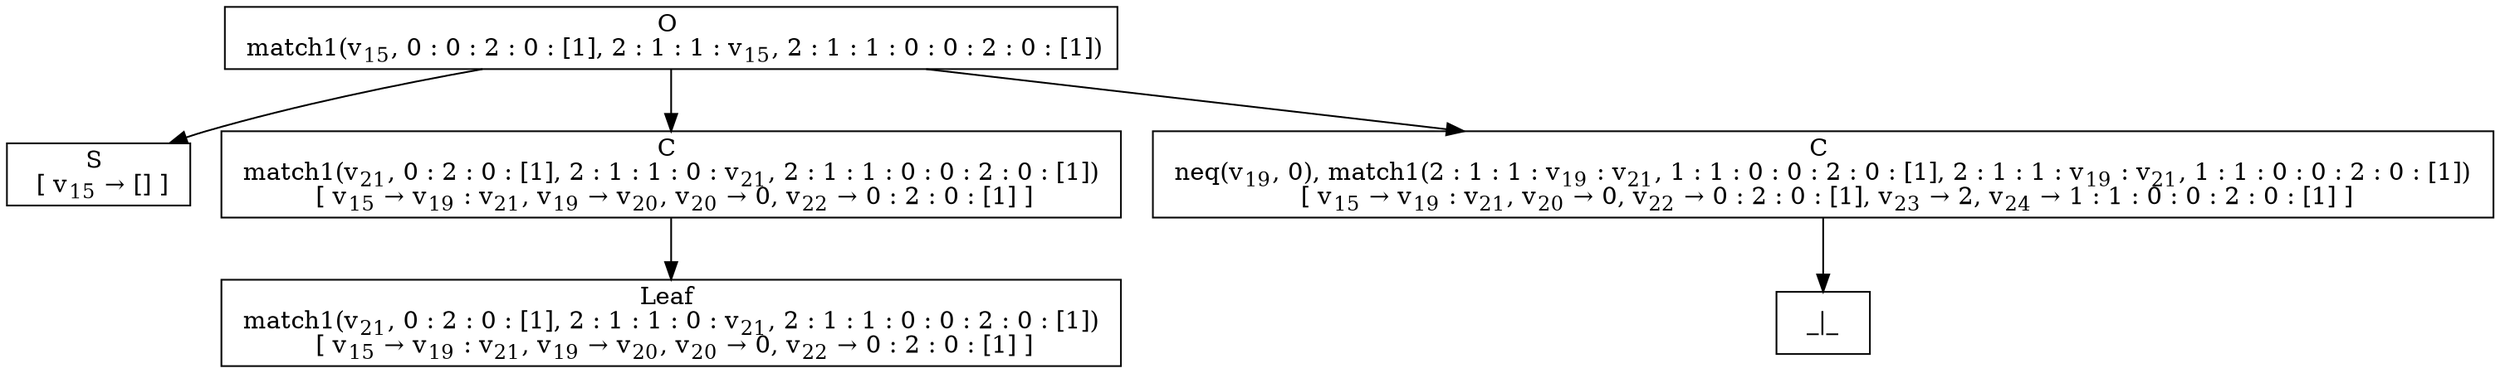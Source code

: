 digraph {
    graph [rankdir=TB
          ,bgcolor=transparent];
    node [shape=box
         ,fillcolor=white
         ,style=filled];
    0 [label=<O <BR/> match1(v<SUB>15</SUB>, 0 : 0 : 2 : 0 : [1], 2 : 1 : 1 : v<SUB>15</SUB>, 2 : 1 : 1 : 0 : 0 : 2 : 0 : [1])>];
    1 [label=<S <BR/>  [ v<SUB>15</SUB> &rarr; [] ] >];
    2 [label=<C <BR/> match1(v<SUB>21</SUB>, 0 : 2 : 0 : [1], 2 : 1 : 1 : 0 : v<SUB>21</SUB>, 2 : 1 : 1 : 0 : 0 : 2 : 0 : [1]) <BR/>  [ v<SUB>15</SUB> &rarr; v<SUB>19</SUB> : v<SUB>21</SUB>, v<SUB>19</SUB> &rarr; v<SUB>20</SUB>, v<SUB>20</SUB> &rarr; 0, v<SUB>22</SUB> &rarr; 0 : 2 : 0 : [1] ] >];
    3 [label=<C <BR/> neq(v<SUB>19</SUB>, 0), match1(2 : 1 : 1 : v<SUB>19</SUB> : v<SUB>21</SUB>, 1 : 1 : 0 : 0 : 2 : 0 : [1], 2 : 1 : 1 : v<SUB>19</SUB> : v<SUB>21</SUB>, 1 : 1 : 0 : 0 : 2 : 0 : [1]) <BR/>  [ v<SUB>15</SUB> &rarr; v<SUB>19</SUB> : v<SUB>21</SUB>, v<SUB>20</SUB> &rarr; 0, v<SUB>22</SUB> &rarr; 0 : 2 : 0 : [1], v<SUB>23</SUB> &rarr; 2, v<SUB>24</SUB> &rarr; 1 : 1 : 0 : 0 : 2 : 0 : [1] ] >];
    4 [label=<Leaf <BR/> match1(v<SUB>21</SUB>, 0 : 2 : 0 : [1], 2 : 1 : 1 : 0 : v<SUB>21</SUB>, 2 : 1 : 1 : 0 : 0 : 2 : 0 : [1]) <BR/>  [ v<SUB>15</SUB> &rarr; v<SUB>19</SUB> : v<SUB>21</SUB>, v<SUB>19</SUB> &rarr; v<SUB>20</SUB>, v<SUB>20</SUB> &rarr; 0, v<SUB>22</SUB> &rarr; 0 : 2 : 0 : [1] ] >];
    5 [label=<_|_>];
    0 -> 1 [label=""];
    0 -> 2 [label=""];
    0 -> 3 [label=""];
    2 -> 4 [label=""];
    3 -> 5 [label=""];
}